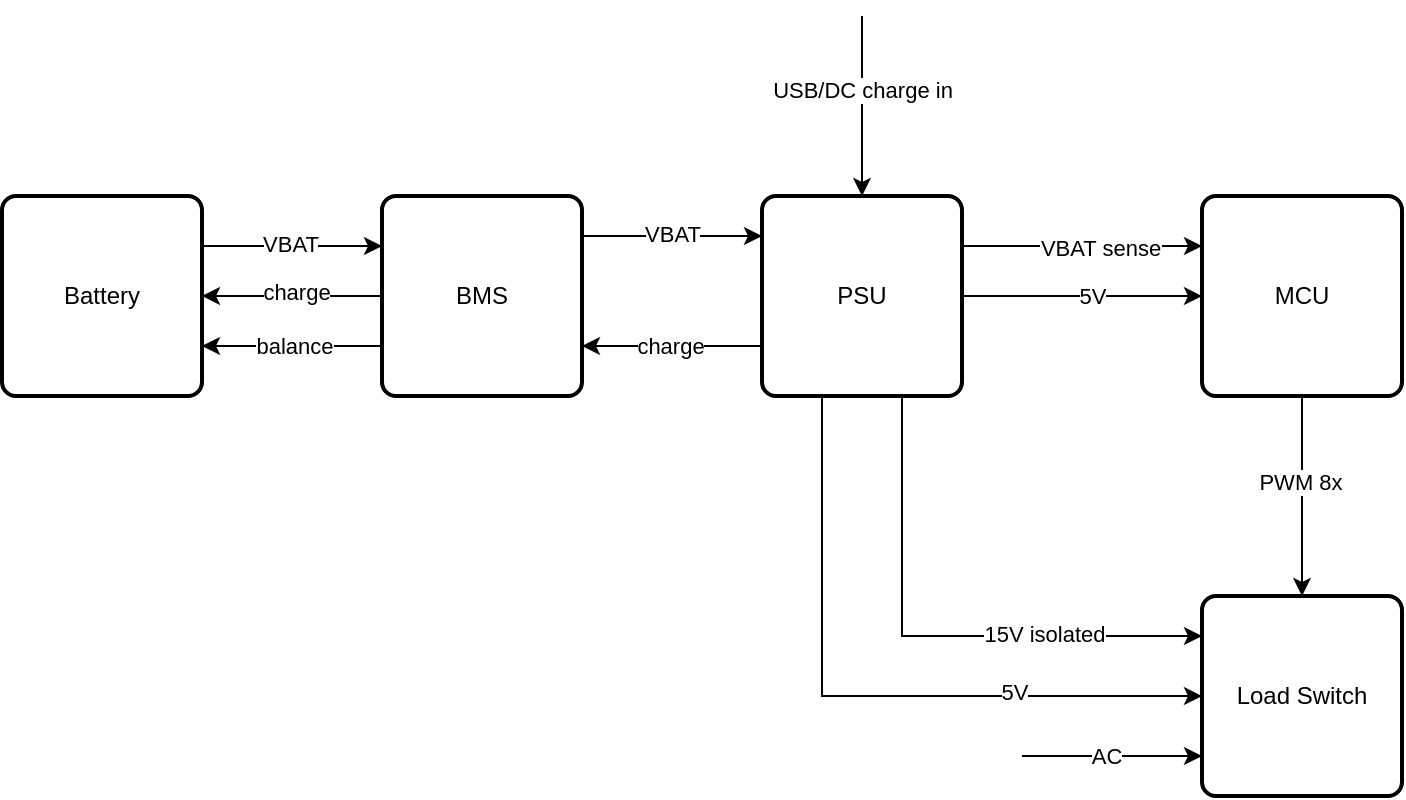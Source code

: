<mxfile version="24.1.0" type="device">
  <diagram name="Page-1" id="h40brPSuF3PjL7NMU1fi">
    <mxGraphModel dx="1075" dy="598" grid="1" gridSize="10" guides="1" tooltips="1" connect="1" arrows="1" fold="1" page="1" pageScale="1" pageWidth="850" pageHeight="1100" math="0" shadow="0">
      <root>
        <mxCell id="0" />
        <mxCell id="1" parent="0" />
        <mxCell id="NP6O_twClJ4kkrfj3z0M-59" style="edgeStyle=orthogonalEdgeStyle;rounded=0;orthogonalLoop=1;jettySize=auto;html=1;entryX=0.5;entryY=0;entryDx=0;entryDy=0;" parent="1" source="NP6O_twClJ4kkrfj3z0M-55" target="NP6O_twClJ4kkrfj3z0M-57" edge="1">
          <mxGeometry relative="1" as="geometry" />
        </mxCell>
        <mxCell id="NP6O_twClJ4kkrfj3z0M-60" value="PWM 8x" style="edgeLabel;html=1;align=center;verticalAlign=middle;resizable=0;points=[];" parent="NP6O_twClJ4kkrfj3z0M-59" vertex="1" connectable="0">
          <mxGeometry x="-0.143" y="-1" relative="1" as="geometry">
            <mxPoint as="offset" />
          </mxGeometry>
        </mxCell>
        <mxCell id="NP6O_twClJ4kkrfj3z0M-55" value="MCU" style="rounded=1;whiteSpace=wrap;html=1;absoluteArcSize=1;arcSize=14;strokeWidth=2;" parent="1" vertex="1">
          <mxGeometry x="670" y="280" width="100" height="100" as="geometry" />
        </mxCell>
        <mxCell id="NP6O_twClJ4kkrfj3z0M-61" style="edgeStyle=orthogonalEdgeStyle;rounded=0;orthogonalLoop=1;jettySize=auto;html=1;entryX=0;entryY=0.5;entryDx=0;entryDy=0;" parent="1" source="NP6O_twClJ4kkrfj3z0M-56" target="NP6O_twClJ4kkrfj3z0M-55" edge="1">
          <mxGeometry relative="1" as="geometry" />
        </mxCell>
        <mxCell id="NP6O_twClJ4kkrfj3z0M-62" value="5V" style="edgeLabel;html=1;align=center;verticalAlign=middle;resizable=0;points=[];" parent="NP6O_twClJ4kkrfj3z0M-61" vertex="1" connectable="0">
          <mxGeometry x="0.083" relative="1" as="geometry">
            <mxPoint as="offset" />
          </mxGeometry>
        </mxCell>
        <mxCell id="NP6O_twClJ4kkrfj3z0M-71" style="edgeStyle=orthogonalEdgeStyle;rounded=0;orthogonalLoop=1;jettySize=auto;html=1;exitX=1;exitY=0.25;exitDx=0;exitDy=0;entryX=0;entryY=0.25;entryDx=0;entryDy=0;" parent="1" source="NP6O_twClJ4kkrfj3z0M-56" target="NP6O_twClJ4kkrfj3z0M-55" edge="1">
          <mxGeometry relative="1" as="geometry" />
        </mxCell>
        <mxCell id="NP6O_twClJ4kkrfj3z0M-72" value="VBAT sense" style="edgeLabel;html=1;align=center;verticalAlign=middle;resizable=0;points=[];" parent="NP6O_twClJ4kkrfj3z0M-71" vertex="1" connectable="0">
          <mxGeometry x="0.152" y="-1" relative="1" as="geometry">
            <mxPoint as="offset" />
          </mxGeometry>
        </mxCell>
        <mxCell id="NP6O_twClJ4kkrfj3z0M-73" style="edgeStyle=orthogonalEdgeStyle;rounded=0;orthogonalLoop=1;jettySize=auto;html=1;exitX=0.5;exitY=1;exitDx=0;exitDy=0;" parent="1" source="NP6O_twClJ4kkrfj3z0M-56" target="NP6O_twClJ4kkrfj3z0M-57" edge="1">
          <mxGeometry relative="1" as="geometry">
            <Array as="points">
              <mxPoint x="520" y="380" />
              <mxPoint x="520" y="500" />
            </Array>
          </mxGeometry>
        </mxCell>
        <mxCell id="NP6O_twClJ4kkrfj3z0M-74" value="15V isolated" style="edgeLabel;html=1;align=center;verticalAlign=middle;resizable=0;points=[];" parent="NP6O_twClJ4kkrfj3z0M-73" vertex="1" connectable="0">
          <mxGeometry x="0.381" y="1" relative="1" as="geometry">
            <mxPoint x="11" as="offset" />
          </mxGeometry>
        </mxCell>
        <mxCell id="uLdRjYAfGLdBlqgyUNDl-7" style="edgeStyle=orthogonalEdgeStyle;rounded=0;orthogonalLoop=1;jettySize=auto;html=1;exitX=0;exitY=0.75;exitDx=0;exitDy=0;entryX=1;entryY=0.75;entryDx=0;entryDy=0;" parent="1" source="NP6O_twClJ4kkrfj3z0M-56" target="NP6O_twClJ4kkrfj3z0M-58" edge="1">
          <mxGeometry relative="1" as="geometry" />
        </mxCell>
        <mxCell id="uLdRjYAfGLdBlqgyUNDl-8" value="charge" style="edgeLabel;html=1;align=center;verticalAlign=middle;resizable=0;points=[];" parent="uLdRjYAfGLdBlqgyUNDl-7" vertex="1" connectable="0">
          <mxGeometry x="0.038" relative="1" as="geometry">
            <mxPoint as="offset" />
          </mxGeometry>
        </mxCell>
        <mxCell id="NP6O_twClJ4kkrfj3z0M-56" value="PSU" style="rounded=1;whiteSpace=wrap;html=1;absoluteArcSize=1;arcSize=14;strokeWidth=2;" parent="1" vertex="1">
          <mxGeometry x="450" y="280" width="100" height="100" as="geometry" />
        </mxCell>
        <mxCell id="NP6O_twClJ4kkrfj3z0M-63" style="edgeStyle=orthogonalEdgeStyle;rounded=0;orthogonalLoop=1;jettySize=auto;html=1;flowAnimation=0;shadow=0;entryX=0;entryY=0.5;entryDx=0;entryDy=0;" parent="1" edge="1">
          <mxGeometry relative="1" as="geometry">
            <mxPoint x="580" y="560" as="sourcePoint" />
            <Array as="points">
              <mxPoint x="630" y="560" />
              <mxPoint x="630" y="560" />
            </Array>
            <mxPoint x="670" y="560" as="targetPoint" />
          </mxGeometry>
        </mxCell>
        <mxCell id="NP6O_twClJ4kkrfj3z0M-65" value="AC" style="edgeLabel;html=1;align=center;verticalAlign=middle;resizable=0;points=[];" parent="NP6O_twClJ4kkrfj3z0M-63" vertex="1" connectable="0">
          <mxGeometry x="-0.067" relative="1" as="geometry">
            <mxPoint as="offset" />
          </mxGeometry>
        </mxCell>
        <mxCell id="NP6O_twClJ4kkrfj3z0M-57" value="Load Switch" style="rounded=1;whiteSpace=wrap;html=1;absoluteArcSize=1;arcSize=14;strokeWidth=2;" parent="1" vertex="1">
          <mxGeometry x="670" y="480" width="100" height="100" as="geometry" />
        </mxCell>
        <mxCell id="NP6O_twClJ4kkrfj3z0M-66" style="edgeStyle=orthogonalEdgeStyle;rounded=0;orthogonalLoop=1;jettySize=auto;html=1;entryX=0;entryY=0.5;entryDx=0;entryDy=0;endArrow=classic;endFill=1;" parent="1" edge="1">
          <mxGeometry relative="1" as="geometry">
            <mxPoint x="360" y="300" as="sourcePoint" />
            <mxPoint x="450" y="300" as="targetPoint" />
          </mxGeometry>
        </mxCell>
        <mxCell id="NP6O_twClJ4kkrfj3z0M-67" value="VBAT" style="edgeLabel;html=1;align=center;verticalAlign=middle;resizable=0;points=[];" parent="NP6O_twClJ4kkrfj3z0M-66" vertex="1" connectable="0">
          <mxGeometry x="-0.015" y="1" relative="1" as="geometry">
            <mxPoint as="offset" />
          </mxGeometry>
        </mxCell>
        <mxCell id="nt6npgmJ3oPDKKiP0JpL-4" style="edgeStyle=orthogonalEdgeStyle;rounded=0;orthogonalLoop=1;jettySize=auto;html=1;entryX=1;entryY=0.5;entryDx=0;entryDy=0;" parent="1" source="NP6O_twClJ4kkrfj3z0M-58" target="nt6npgmJ3oPDKKiP0JpL-1" edge="1">
          <mxGeometry relative="1" as="geometry" />
        </mxCell>
        <mxCell id="nt6npgmJ3oPDKKiP0JpL-5" value="charge" style="edgeLabel;html=1;align=center;verticalAlign=middle;resizable=0;points=[];" parent="nt6npgmJ3oPDKKiP0JpL-4" vertex="1" connectable="0">
          <mxGeometry x="-0.034" y="-2" relative="1" as="geometry">
            <mxPoint as="offset" />
          </mxGeometry>
        </mxCell>
        <mxCell id="nt6npgmJ3oPDKKiP0JpL-6" style="edgeStyle=orthogonalEdgeStyle;rounded=0;orthogonalLoop=1;jettySize=auto;html=1;exitX=0;exitY=0.75;exitDx=0;exitDy=0;entryX=1;entryY=0.75;entryDx=0;entryDy=0;" parent="1" source="NP6O_twClJ4kkrfj3z0M-58" target="nt6npgmJ3oPDKKiP0JpL-1" edge="1">
          <mxGeometry relative="1" as="geometry" />
        </mxCell>
        <mxCell id="nt6npgmJ3oPDKKiP0JpL-7" value="balance" style="edgeLabel;html=1;align=center;verticalAlign=middle;resizable=0;points=[];" parent="nt6npgmJ3oPDKKiP0JpL-6" vertex="1" connectable="0">
          <mxGeometry x="-0.019" relative="1" as="geometry">
            <mxPoint as="offset" />
          </mxGeometry>
        </mxCell>
        <mxCell id="NP6O_twClJ4kkrfj3z0M-58" value="BMS" style="rounded=1;whiteSpace=wrap;html=1;absoluteArcSize=1;arcSize=14;strokeWidth=2;" parent="1" vertex="1">
          <mxGeometry x="260" y="280" width="100" height="100" as="geometry" />
        </mxCell>
        <mxCell id="uLdRjYAfGLdBlqgyUNDl-5" style="edgeStyle=orthogonalEdgeStyle;rounded=0;orthogonalLoop=1;jettySize=auto;html=1;entryX=0;entryY=0.6;entryDx=0;entryDy=0;entryPerimeter=0;" parent="1" edge="1">
          <mxGeometry relative="1" as="geometry">
            <mxPoint x="490" y="380" as="sourcePoint" />
            <mxPoint x="670" y="530" as="targetPoint" />
            <Array as="points">
              <mxPoint x="480" y="380" />
              <mxPoint x="480" y="530" />
            </Array>
          </mxGeometry>
        </mxCell>
        <mxCell id="uLdRjYAfGLdBlqgyUNDl-6" value="5V" style="edgeLabel;html=1;align=center;verticalAlign=middle;resizable=0;points=[];" parent="uLdRjYAfGLdBlqgyUNDl-5" vertex="1" connectable="0">
          <mxGeometry x="0.344" y="2" relative="1" as="geometry">
            <mxPoint x="21" as="offset" />
          </mxGeometry>
        </mxCell>
        <mxCell id="nt6npgmJ3oPDKKiP0JpL-8" style="edgeStyle=orthogonalEdgeStyle;rounded=0;orthogonalLoop=1;jettySize=auto;html=1;exitX=1;exitY=0.25;exitDx=0;exitDy=0;entryX=0;entryY=0.25;entryDx=0;entryDy=0;" parent="1" source="nt6npgmJ3oPDKKiP0JpL-1" target="NP6O_twClJ4kkrfj3z0M-58" edge="1">
          <mxGeometry relative="1" as="geometry" />
        </mxCell>
        <mxCell id="nt6npgmJ3oPDKKiP0JpL-9" value="VBAT" style="edgeLabel;html=1;align=center;verticalAlign=middle;resizable=0;points=[];" parent="nt6npgmJ3oPDKKiP0JpL-8" vertex="1" connectable="0">
          <mxGeometry x="-0.024" y="1" relative="1" as="geometry">
            <mxPoint as="offset" />
          </mxGeometry>
        </mxCell>
        <mxCell id="nt6npgmJ3oPDKKiP0JpL-1" value="Battery" style="rounded=1;whiteSpace=wrap;html=1;absoluteArcSize=1;arcSize=14;strokeWidth=2;" parent="1" vertex="1">
          <mxGeometry x="70" y="280" width="100" height="100" as="geometry" />
        </mxCell>
        <mxCell id="E2FdCw3m_LIYb2GWAZag-1" value="" style="endArrow=classic;html=1;rounded=0;entryX=0.5;entryY=0;entryDx=0;entryDy=0;" edge="1" parent="1" target="NP6O_twClJ4kkrfj3z0M-56">
          <mxGeometry width="50" height="50" relative="1" as="geometry">
            <mxPoint x="500" y="190" as="sourcePoint" />
            <mxPoint x="525" y="140" as="targetPoint" />
          </mxGeometry>
        </mxCell>
        <mxCell id="E2FdCw3m_LIYb2GWAZag-2" value="USB/DC charge in" style="edgeLabel;html=1;align=center;verticalAlign=middle;resizable=0;points=[];" vertex="1" connectable="0" parent="E2FdCw3m_LIYb2GWAZag-1">
          <mxGeometry x="-0.186" relative="1" as="geometry">
            <mxPoint as="offset" />
          </mxGeometry>
        </mxCell>
      </root>
    </mxGraphModel>
  </diagram>
</mxfile>
